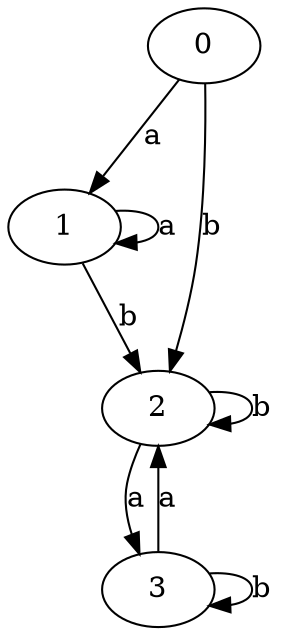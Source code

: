 digraph {
 ranksep=0.5;
 d2tdocpreamble = "\usetikzlibrary{automata}";
 d2tfigpreamble = "\tikzstyle{every state}= [ draw=blue!50,very thick,fill=blue!20]  \tikzstyle{auto}= [fill=white]";
 node [style="state"];
 edge [lblstyle="auto",topath="bend right", len=4  ]
  "0" [label="0",];
  "1" [label="1",];
  "2" [label="2",style = "state, initial, accepting"];
  "3" [label="3",];
  "0" -> "1" [label="a"];
  "0" -> "2" [label="b"];
  "1" -> "1" [label="a",topath="loop above"];
  "1" -> "2" [label="b"];
  "2" -> "2" [label="b",topath="loop above"];
  "2" -> "3" [label="a"];
  "3" -> "2" [label="a"];
  "3" -> "3" [label="b",topath="loop above"];
}